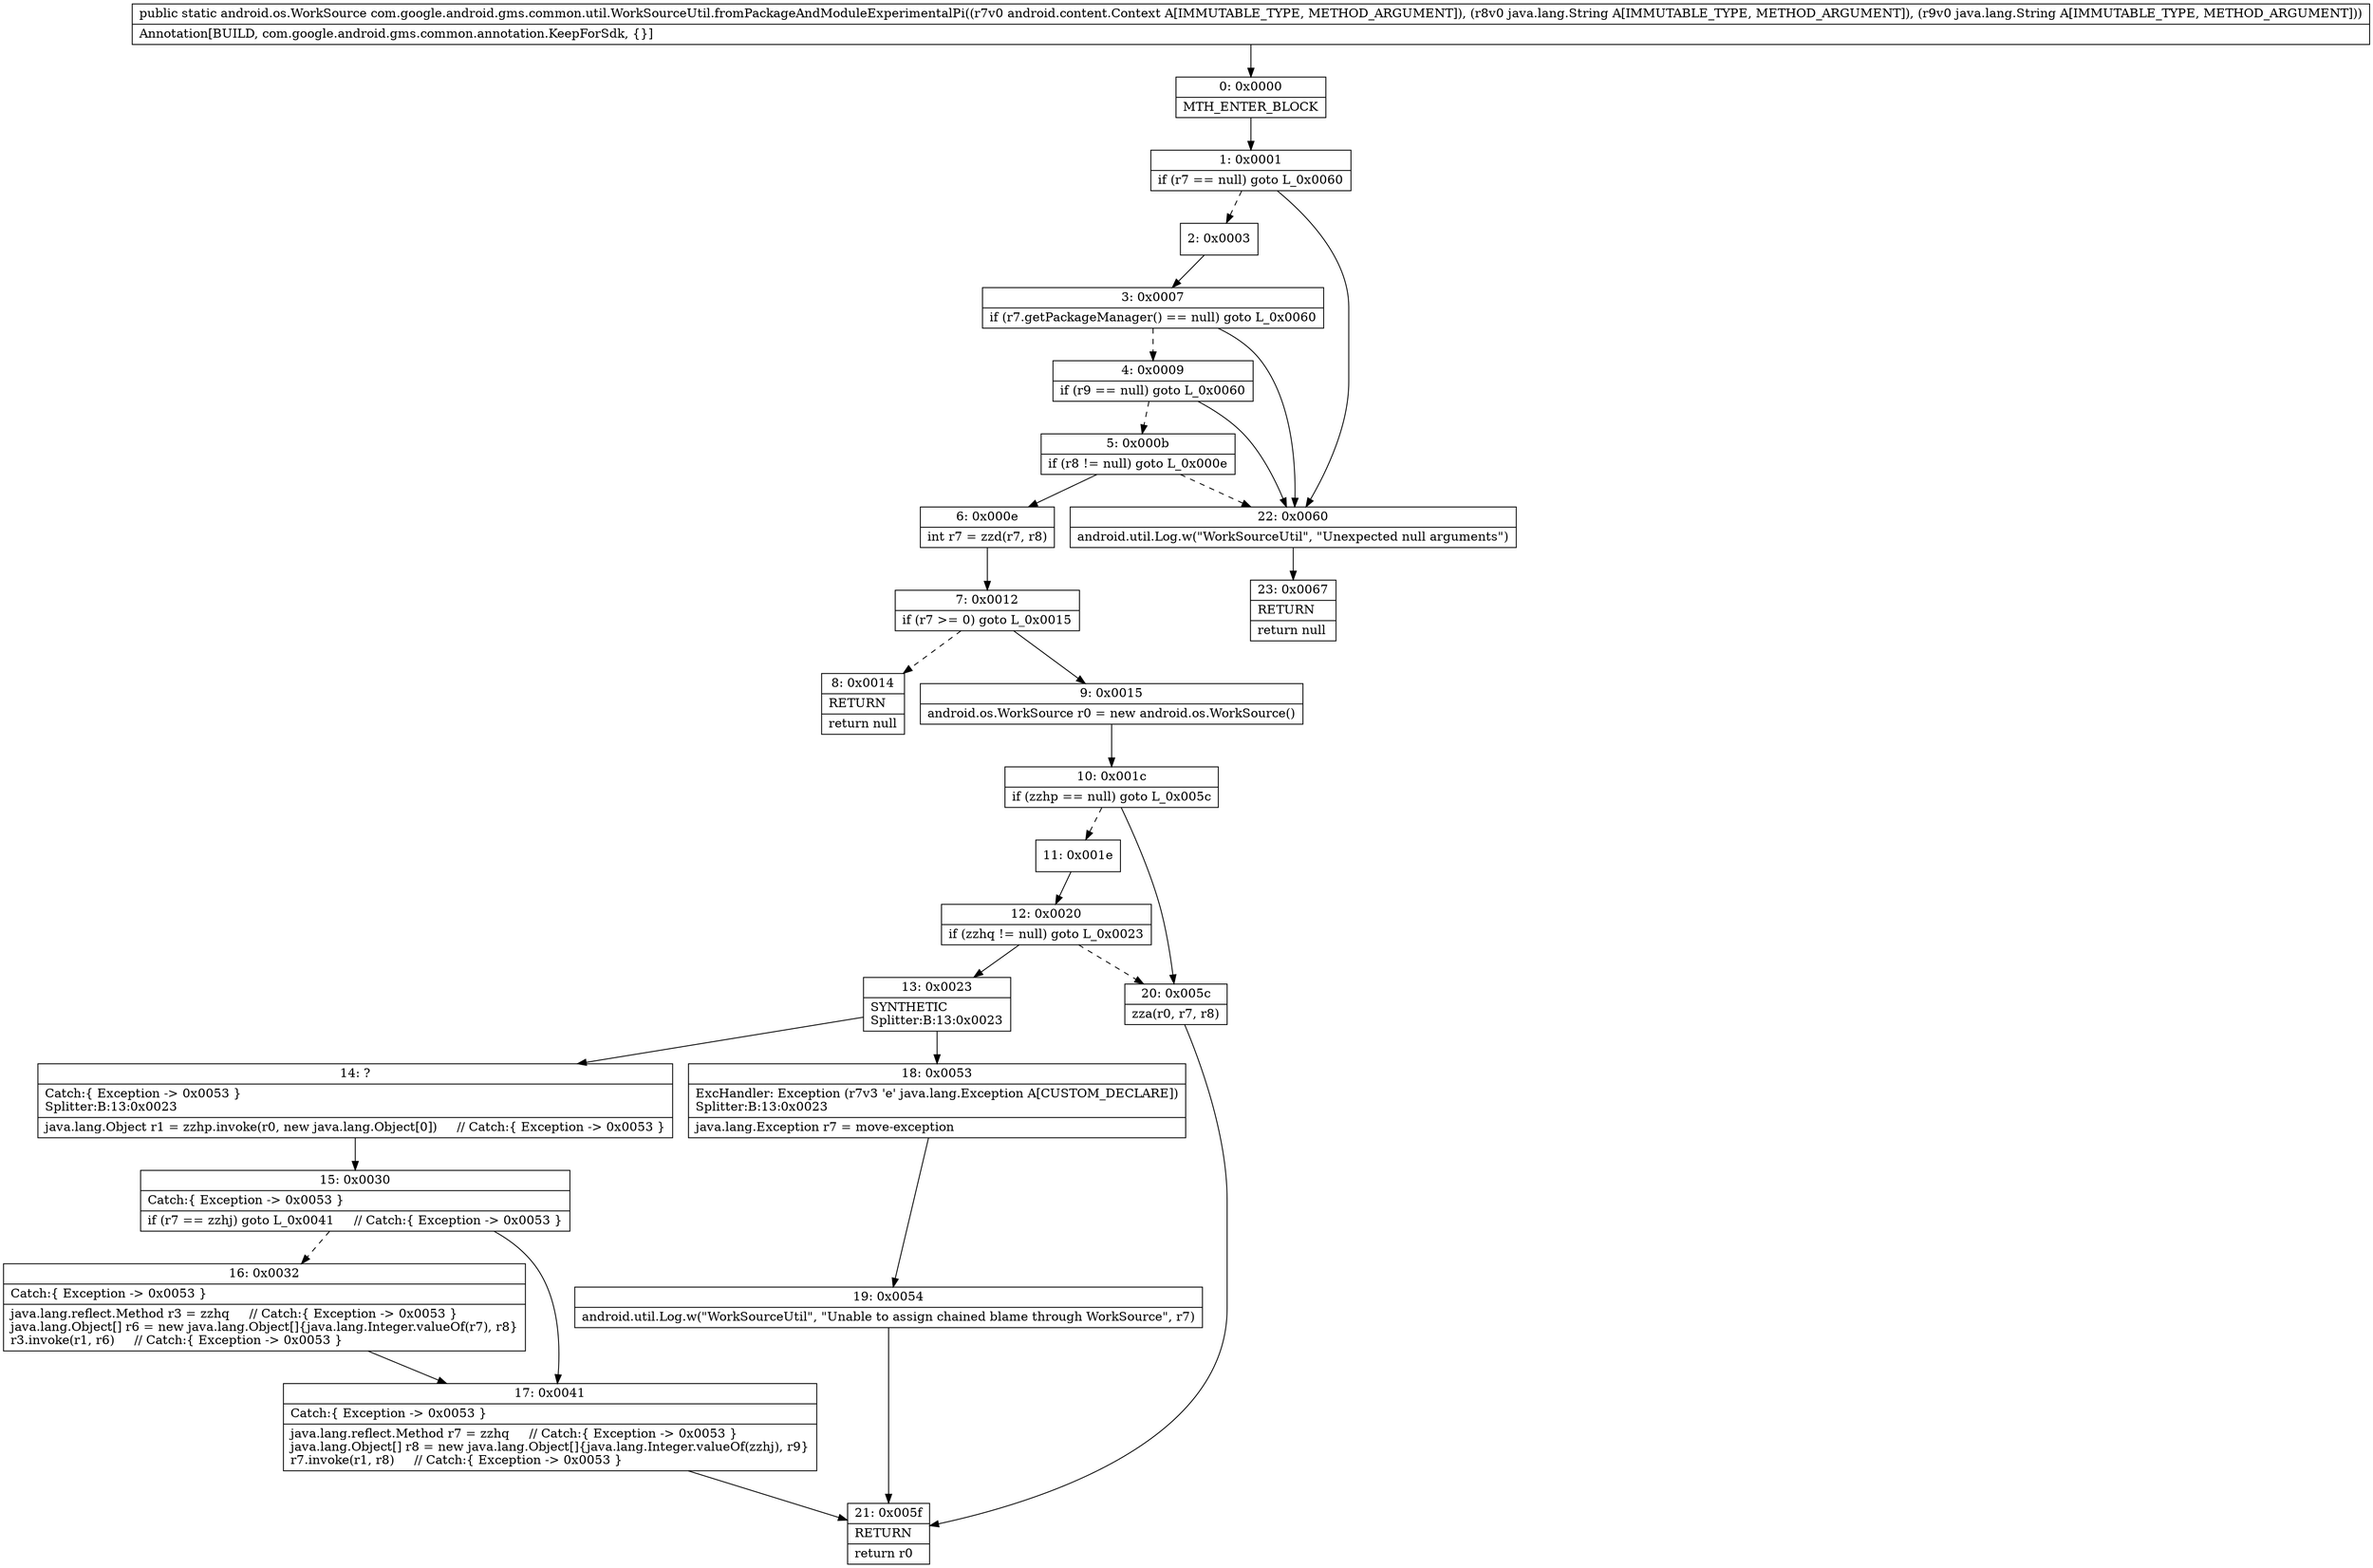 digraph "CFG forcom.google.android.gms.common.util.WorkSourceUtil.fromPackageAndModuleExperimentalPi(Landroid\/content\/Context;Ljava\/lang\/String;Ljava\/lang\/String;)Landroid\/os\/WorkSource;" {
Node_0 [shape=record,label="{0\:\ 0x0000|MTH_ENTER_BLOCK\l}"];
Node_1 [shape=record,label="{1\:\ 0x0001|if (r7 == null) goto L_0x0060\l}"];
Node_2 [shape=record,label="{2\:\ 0x0003}"];
Node_3 [shape=record,label="{3\:\ 0x0007|if (r7.getPackageManager() == null) goto L_0x0060\l}"];
Node_4 [shape=record,label="{4\:\ 0x0009|if (r9 == null) goto L_0x0060\l}"];
Node_5 [shape=record,label="{5\:\ 0x000b|if (r8 != null) goto L_0x000e\l}"];
Node_6 [shape=record,label="{6\:\ 0x000e|int r7 = zzd(r7, r8)\l}"];
Node_7 [shape=record,label="{7\:\ 0x0012|if (r7 \>= 0) goto L_0x0015\l}"];
Node_8 [shape=record,label="{8\:\ 0x0014|RETURN\l|return null\l}"];
Node_9 [shape=record,label="{9\:\ 0x0015|android.os.WorkSource r0 = new android.os.WorkSource()\l}"];
Node_10 [shape=record,label="{10\:\ 0x001c|if (zzhp == null) goto L_0x005c\l}"];
Node_11 [shape=record,label="{11\:\ 0x001e}"];
Node_12 [shape=record,label="{12\:\ 0x0020|if (zzhq != null) goto L_0x0023\l}"];
Node_13 [shape=record,label="{13\:\ 0x0023|SYNTHETIC\lSplitter:B:13:0x0023\l}"];
Node_14 [shape=record,label="{14\:\ ?|Catch:\{ Exception \-\> 0x0053 \}\lSplitter:B:13:0x0023\l|java.lang.Object r1 = zzhp.invoke(r0, new java.lang.Object[0])     \/\/ Catch:\{ Exception \-\> 0x0053 \}\l}"];
Node_15 [shape=record,label="{15\:\ 0x0030|Catch:\{ Exception \-\> 0x0053 \}\l|if (r7 == zzhj) goto L_0x0041     \/\/ Catch:\{ Exception \-\> 0x0053 \}\l}"];
Node_16 [shape=record,label="{16\:\ 0x0032|Catch:\{ Exception \-\> 0x0053 \}\l|java.lang.reflect.Method r3 = zzhq     \/\/ Catch:\{ Exception \-\> 0x0053 \}\ljava.lang.Object[] r6 = new java.lang.Object[]\{java.lang.Integer.valueOf(r7), r8\}\lr3.invoke(r1, r6)     \/\/ Catch:\{ Exception \-\> 0x0053 \}\l}"];
Node_17 [shape=record,label="{17\:\ 0x0041|Catch:\{ Exception \-\> 0x0053 \}\l|java.lang.reflect.Method r7 = zzhq     \/\/ Catch:\{ Exception \-\> 0x0053 \}\ljava.lang.Object[] r8 = new java.lang.Object[]\{java.lang.Integer.valueOf(zzhj), r9\}\lr7.invoke(r1, r8)     \/\/ Catch:\{ Exception \-\> 0x0053 \}\l}"];
Node_18 [shape=record,label="{18\:\ 0x0053|ExcHandler: Exception (r7v3 'e' java.lang.Exception A[CUSTOM_DECLARE])\lSplitter:B:13:0x0023\l|java.lang.Exception r7 = move\-exception\l}"];
Node_19 [shape=record,label="{19\:\ 0x0054|android.util.Log.w(\"WorkSourceUtil\", \"Unable to assign chained blame through WorkSource\", r7)\l}"];
Node_20 [shape=record,label="{20\:\ 0x005c|zza(r0, r7, r8)\l}"];
Node_21 [shape=record,label="{21\:\ 0x005f|RETURN\l|return r0\l}"];
Node_22 [shape=record,label="{22\:\ 0x0060|android.util.Log.w(\"WorkSourceUtil\", \"Unexpected null arguments\")\l}"];
Node_23 [shape=record,label="{23\:\ 0x0067|RETURN\l|return null\l}"];
MethodNode[shape=record,label="{public static android.os.WorkSource com.google.android.gms.common.util.WorkSourceUtil.fromPackageAndModuleExperimentalPi((r7v0 android.content.Context A[IMMUTABLE_TYPE, METHOD_ARGUMENT]), (r8v0 java.lang.String A[IMMUTABLE_TYPE, METHOD_ARGUMENT]), (r9v0 java.lang.String A[IMMUTABLE_TYPE, METHOD_ARGUMENT]))  | Annotation[BUILD, com.google.android.gms.common.annotation.KeepForSdk, \{\}]\l}"];
MethodNode -> Node_0;
Node_0 -> Node_1;
Node_1 -> Node_2[style=dashed];
Node_1 -> Node_22;
Node_2 -> Node_3;
Node_3 -> Node_4[style=dashed];
Node_3 -> Node_22;
Node_4 -> Node_5[style=dashed];
Node_4 -> Node_22;
Node_5 -> Node_6;
Node_5 -> Node_22[style=dashed];
Node_6 -> Node_7;
Node_7 -> Node_8[style=dashed];
Node_7 -> Node_9;
Node_9 -> Node_10;
Node_10 -> Node_11[style=dashed];
Node_10 -> Node_20;
Node_11 -> Node_12;
Node_12 -> Node_13;
Node_12 -> Node_20[style=dashed];
Node_13 -> Node_14;
Node_13 -> Node_18;
Node_14 -> Node_15;
Node_15 -> Node_16[style=dashed];
Node_15 -> Node_17;
Node_16 -> Node_17;
Node_17 -> Node_21;
Node_18 -> Node_19;
Node_19 -> Node_21;
Node_20 -> Node_21;
Node_22 -> Node_23;
}

